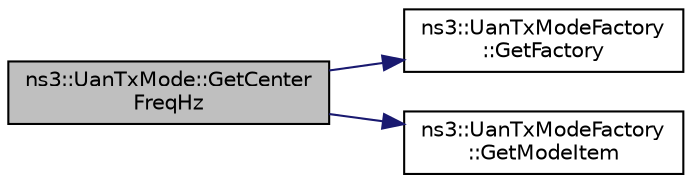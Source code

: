 digraph "ns3::UanTxMode::GetCenterFreqHz"
{
 // LATEX_PDF_SIZE
  edge [fontname="Helvetica",fontsize="10",labelfontname="Helvetica",labelfontsize="10"];
  node [fontname="Helvetica",fontsize="10",shape=record];
  rankdir="LR";
  Node1 [label="ns3::UanTxMode::GetCenter\lFreqHz",height=0.2,width=0.4,color="black", fillcolor="grey75", style="filled", fontcolor="black",tooltip="Get the transmission center frequency."];
  Node1 -> Node2 [color="midnightblue",fontsize="10",style="solid",fontname="Helvetica"];
  Node2 [label="ns3::UanTxModeFactory\l::GetFactory",height=0.2,width=0.4,color="black", fillcolor="white", style="filled",URL="$classns3_1_1_uan_tx_mode_factory.html#aaabdc7689817c8be0532933bbc4ed95a",tooltip="Construct and get the static global factory instance."];
  Node1 -> Node3 [color="midnightblue",fontsize="10",style="solid",fontname="Helvetica"];
  Node3 [label="ns3::UanTxModeFactory\l::GetModeItem",height=0.2,width=0.4,color="black", fillcolor="white", style="filled",URL="$classns3_1_1_uan_tx_mode_factory.html#afb272ecca21469db956cb5d1473472b6",tooltip="Get a mode by id."];
}
